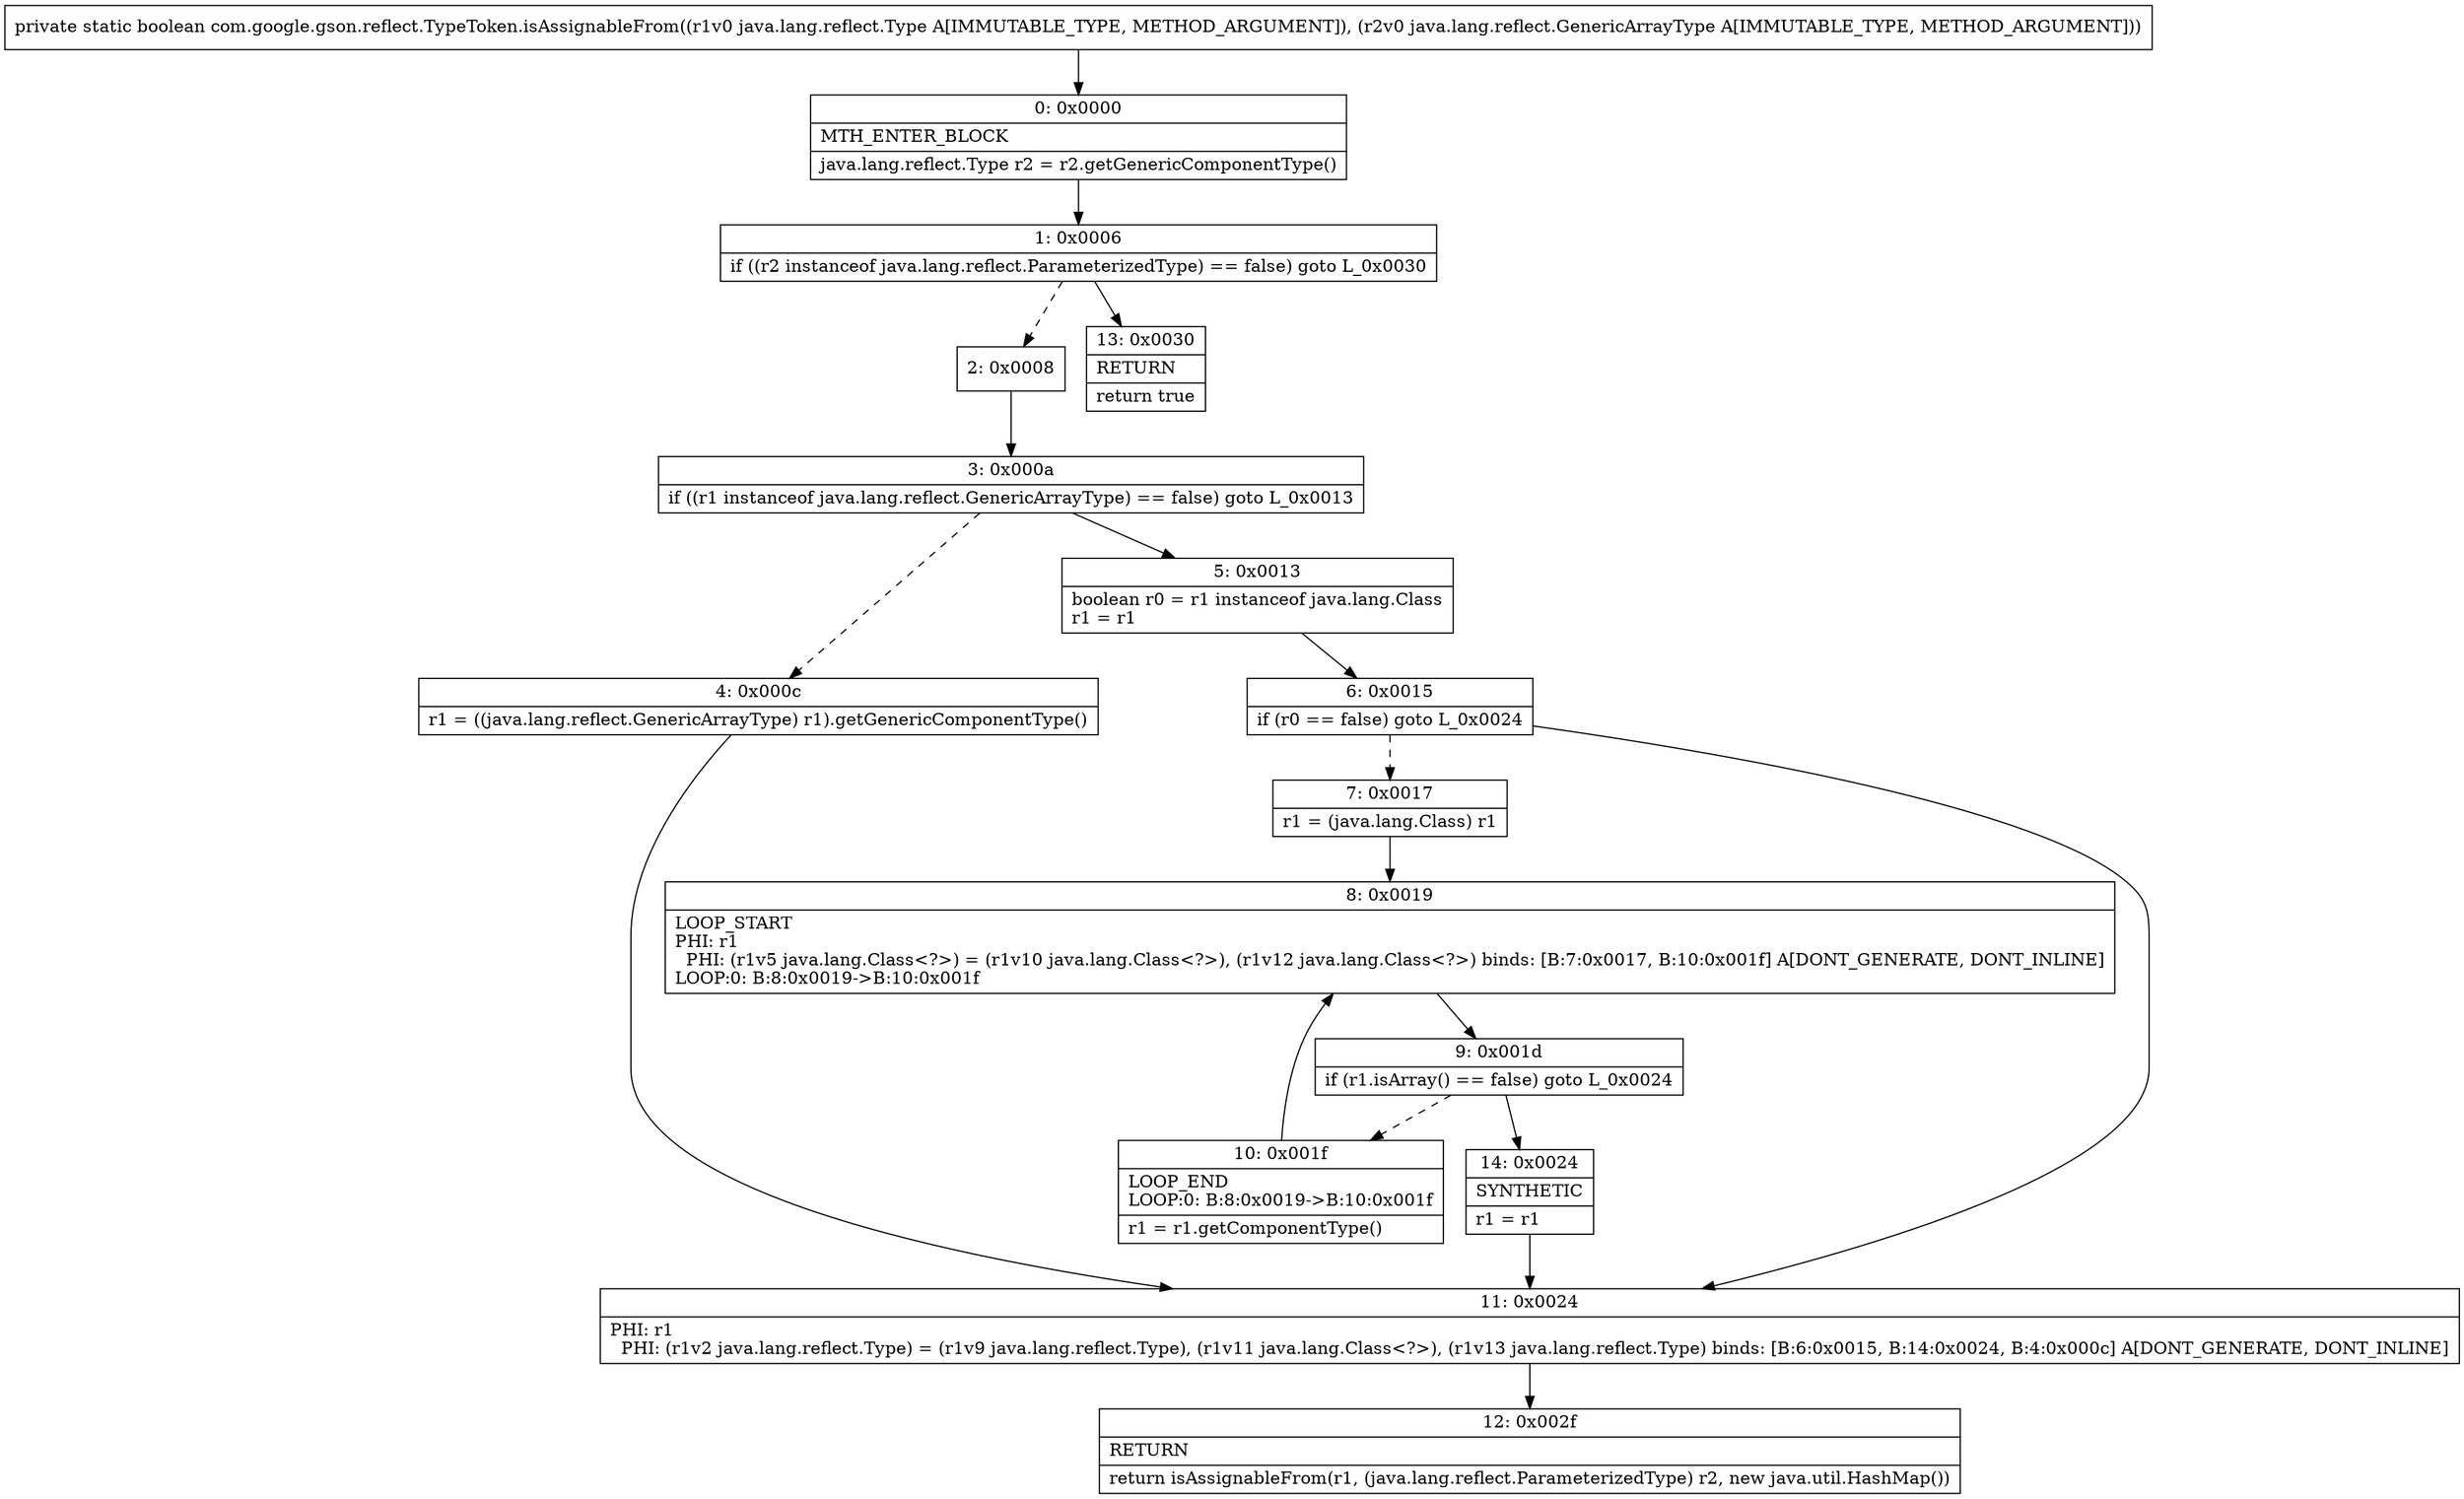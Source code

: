 digraph "CFG forcom.google.gson.reflect.TypeToken.isAssignableFrom(Ljava\/lang\/reflect\/Type;Ljava\/lang\/reflect\/GenericArrayType;)Z" {
Node_0 [shape=record,label="{0\:\ 0x0000|MTH_ENTER_BLOCK\l|java.lang.reflect.Type r2 = r2.getGenericComponentType()\l}"];
Node_1 [shape=record,label="{1\:\ 0x0006|if ((r2 instanceof java.lang.reflect.ParameterizedType) == false) goto L_0x0030\l}"];
Node_2 [shape=record,label="{2\:\ 0x0008}"];
Node_3 [shape=record,label="{3\:\ 0x000a|if ((r1 instanceof java.lang.reflect.GenericArrayType) == false) goto L_0x0013\l}"];
Node_4 [shape=record,label="{4\:\ 0x000c|r1 = ((java.lang.reflect.GenericArrayType) r1).getGenericComponentType()\l}"];
Node_5 [shape=record,label="{5\:\ 0x0013|boolean r0 = r1 instanceof java.lang.Class\lr1 = r1\l}"];
Node_6 [shape=record,label="{6\:\ 0x0015|if (r0 == false) goto L_0x0024\l}"];
Node_7 [shape=record,label="{7\:\ 0x0017|r1 = (java.lang.Class) r1\l}"];
Node_8 [shape=record,label="{8\:\ 0x0019|LOOP_START\lPHI: r1 \l  PHI: (r1v5 java.lang.Class\<?\>) = (r1v10 java.lang.Class\<?\>), (r1v12 java.lang.Class\<?\>) binds: [B:7:0x0017, B:10:0x001f] A[DONT_GENERATE, DONT_INLINE]\lLOOP:0: B:8:0x0019\-\>B:10:0x001f\l}"];
Node_9 [shape=record,label="{9\:\ 0x001d|if (r1.isArray() == false) goto L_0x0024\l}"];
Node_10 [shape=record,label="{10\:\ 0x001f|LOOP_END\lLOOP:0: B:8:0x0019\-\>B:10:0x001f\l|r1 = r1.getComponentType()\l}"];
Node_11 [shape=record,label="{11\:\ 0x0024|PHI: r1 \l  PHI: (r1v2 java.lang.reflect.Type) = (r1v9 java.lang.reflect.Type), (r1v11 java.lang.Class\<?\>), (r1v13 java.lang.reflect.Type) binds: [B:6:0x0015, B:14:0x0024, B:4:0x000c] A[DONT_GENERATE, DONT_INLINE]\l}"];
Node_12 [shape=record,label="{12\:\ 0x002f|RETURN\l|return isAssignableFrom(r1, (java.lang.reflect.ParameterizedType) r2, new java.util.HashMap())\l}"];
Node_13 [shape=record,label="{13\:\ 0x0030|RETURN\l|return true\l}"];
Node_14 [shape=record,label="{14\:\ 0x0024|SYNTHETIC\l|r1 = r1\l}"];
MethodNode[shape=record,label="{private static boolean com.google.gson.reflect.TypeToken.isAssignableFrom((r1v0 java.lang.reflect.Type A[IMMUTABLE_TYPE, METHOD_ARGUMENT]), (r2v0 java.lang.reflect.GenericArrayType A[IMMUTABLE_TYPE, METHOD_ARGUMENT])) }"];
MethodNode -> Node_0;
Node_0 -> Node_1;
Node_1 -> Node_2[style=dashed];
Node_1 -> Node_13;
Node_2 -> Node_3;
Node_3 -> Node_4[style=dashed];
Node_3 -> Node_5;
Node_4 -> Node_11;
Node_5 -> Node_6;
Node_6 -> Node_7[style=dashed];
Node_6 -> Node_11;
Node_7 -> Node_8;
Node_8 -> Node_9;
Node_9 -> Node_10[style=dashed];
Node_9 -> Node_14;
Node_10 -> Node_8;
Node_11 -> Node_12;
Node_14 -> Node_11;
}

